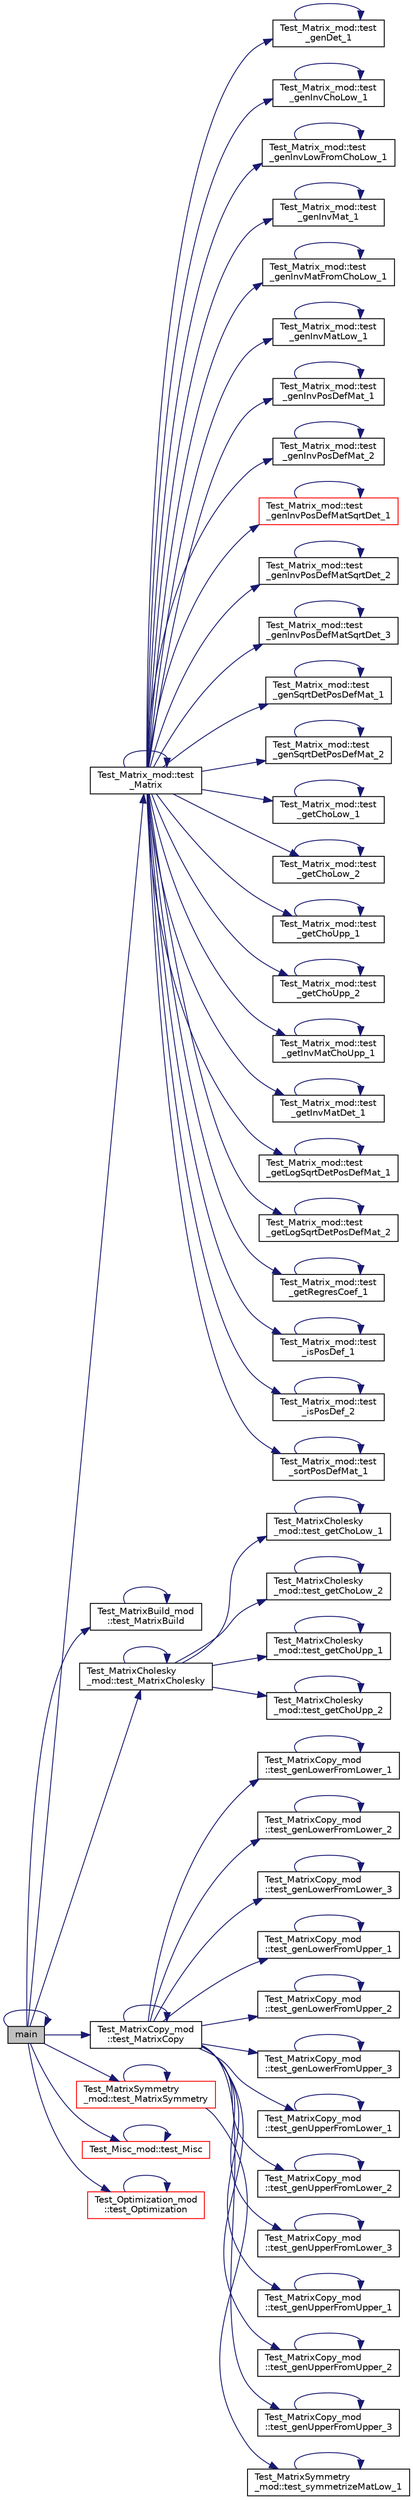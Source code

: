 digraph "main"
{
 // LATEX_PDF_SIZE
  edge [fontname="Helvetica",fontsize="10",labelfontname="Helvetica",labelfontsize="10"];
  node [fontname="Helvetica",fontsize="10",shape=record];
  rankdir="LR";
  Node1 [label="main",height=0.2,width=0.4,color="black", fillcolor="grey75", style="filled", fontcolor="black",tooltip="This is main entry to the tests of the ParaMonte kernel library."];
  Node1 -> Node1 [color="midnightblue",fontsize="10",style="solid",fontname="Helvetica"];
  Node1 -> Node2 [color="midnightblue",fontsize="10",style="solid",fontname="Helvetica"];
  Node2 [label="Test_Matrix_mod::test\l_Matrix",height=0.2,width=0.4,color="black", fillcolor="white", style="filled",URL="$namespaceTest__Matrix__mod.html#a161e4fab14dcb86026d3f0de3fc5658d",tooltip=" "];
  Node2 -> Node3 [color="midnightblue",fontsize="10",style="solid",fontname="Helvetica"];
  Node3 [label="Test_Matrix_mod::test\l_genDet_1",height=0.2,width=0.4,color="black", fillcolor="white", style="filled",URL="$namespaceTest__Matrix__mod.html#ac8452b1dc4af243e9b5a26573eb2d851",tooltip=" "];
  Node3 -> Node3 [color="midnightblue",fontsize="10",style="solid",fontname="Helvetica"];
  Node2 -> Node4 [color="midnightblue",fontsize="10",style="solid",fontname="Helvetica"];
  Node4 [label="Test_Matrix_mod::test\l_genInvChoLow_1",height=0.2,width=0.4,color="black", fillcolor="white", style="filled",URL="$namespaceTest__Matrix__mod.html#ac79825b9300385b126834817448bb01b",tooltip=" "];
  Node4 -> Node4 [color="midnightblue",fontsize="10",style="solid",fontname="Helvetica"];
  Node2 -> Node5 [color="midnightblue",fontsize="10",style="solid",fontname="Helvetica"];
  Node5 [label="Test_Matrix_mod::test\l_genInvLowFromChoLow_1",height=0.2,width=0.4,color="black", fillcolor="white", style="filled",URL="$namespaceTest__Matrix__mod.html#a5b7a9750dcbe94722c2c77a05f4eae28",tooltip=" "];
  Node5 -> Node5 [color="midnightblue",fontsize="10",style="solid",fontname="Helvetica"];
  Node2 -> Node6 [color="midnightblue",fontsize="10",style="solid",fontname="Helvetica"];
  Node6 [label="Test_Matrix_mod::test\l_genInvMat_1",height=0.2,width=0.4,color="black", fillcolor="white", style="filled",URL="$namespaceTest__Matrix__mod.html#ad51f1f5c41a3ca6631a0f5f8dcea191e",tooltip=" "];
  Node6 -> Node6 [color="midnightblue",fontsize="10",style="solid",fontname="Helvetica"];
  Node2 -> Node7 [color="midnightblue",fontsize="10",style="solid",fontname="Helvetica"];
  Node7 [label="Test_Matrix_mod::test\l_genInvMatFromChoLow_1",height=0.2,width=0.4,color="black", fillcolor="white", style="filled",URL="$namespaceTest__Matrix__mod.html#a1e05b3c629e6bc771eea25ccb124243f",tooltip=" "];
  Node7 -> Node7 [color="midnightblue",fontsize="10",style="solid",fontname="Helvetica"];
  Node2 -> Node8 [color="midnightblue",fontsize="10",style="solid",fontname="Helvetica"];
  Node8 [label="Test_Matrix_mod::test\l_genInvMatLow_1",height=0.2,width=0.4,color="black", fillcolor="white", style="filled",URL="$namespaceTest__Matrix__mod.html#ae8508b9b81229d20aff4bf5cf2483826",tooltip=" "];
  Node8 -> Node8 [color="midnightblue",fontsize="10",style="solid",fontname="Helvetica"];
  Node2 -> Node9 [color="midnightblue",fontsize="10",style="solid",fontname="Helvetica"];
  Node9 [label="Test_Matrix_mod::test\l_genInvPosDefMat_1",height=0.2,width=0.4,color="black", fillcolor="white", style="filled",URL="$namespaceTest__Matrix__mod.html#a52050e6d7138fc8e783d442e355fdea1",tooltip=" "];
  Node9 -> Node9 [color="midnightblue",fontsize="10",style="solid",fontname="Helvetica"];
  Node2 -> Node10 [color="midnightblue",fontsize="10",style="solid",fontname="Helvetica"];
  Node10 [label="Test_Matrix_mod::test\l_genInvPosDefMat_2",height=0.2,width=0.4,color="black", fillcolor="white", style="filled",URL="$namespaceTest__Matrix__mod.html#a12c633fc7d3e8189f1b51a9131694547",tooltip="The first element of MatInvMat must be set to a negative value, if the input matrix is non-positive-d..."];
  Node10 -> Node10 [color="midnightblue",fontsize="10",style="solid",fontname="Helvetica"];
  Node2 -> Node11 [color="midnightblue",fontsize="10",style="solid",fontname="Helvetica"];
  Node11 [label="Test_Matrix_mod::test\l_genInvPosDefMatSqrtDet_1",height=0.2,width=0.4,color="red", fillcolor="white", style="filled",URL="$namespaceTest__Matrix__mod.html#a4fe010b4d1d2dc39b92762f57392af62",tooltip=" "];
  Node11 -> Node11 [color="midnightblue",fontsize="10",style="solid",fontname="Helvetica"];
  Node2 -> Node13 [color="midnightblue",fontsize="10",style="solid",fontname="Helvetica"];
  Node13 [label="Test_Matrix_mod::test\l_genInvPosDefMatSqrtDet_2",height=0.2,width=0.4,color="black", fillcolor="white", style="filled",URL="$namespaceTest__Matrix__mod.html#aa278a5d94dd97fcc380e943ba3ff700a",tooltip="The output sqrtDetInvPosDefMat must be set to a negative value, if the input matrix is non-positive-d..."];
  Node13 -> Node13 [color="midnightblue",fontsize="10",style="solid",fontname="Helvetica"];
  Node2 -> Node14 [color="midnightblue",fontsize="10",style="solid",fontname="Helvetica"];
  Node14 [label="Test_Matrix_mod::test\l_genInvPosDefMatSqrtDet_3",height=0.2,width=0.4,color="black", fillcolor="white", style="filled",URL="$namespaceTest__Matrix__mod.html#a858818ddbdb47be00395d2261c108b4b",tooltip="Test with an 1-dimensional input matrix."];
  Node14 -> Node14 [color="midnightblue",fontsize="10",style="solid",fontname="Helvetica"];
  Node2 -> Node15 [color="midnightblue",fontsize="10",style="solid",fontname="Helvetica"];
  Node15 [label="Test_Matrix_mod::test\l_genSqrtDetPosDefMat_1",height=0.2,width=0.4,color="black", fillcolor="white", style="filled",URL="$namespaceTest__Matrix__mod.html#aaa89c9d3a00441aa5a5ed5c41f31229a",tooltip=" "];
  Node15 -> Node15 [color="midnightblue",fontsize="10",style="solid",fontname="Helvetica"];
  Node2 -> Node16 [color="midnightblue",fontsize="10",style="solid",fontname="Helvetica"];
  Node16 [label="Test_Matrix_mod::test\l_genSqrtDetPosDefMat_2",height=0.2,width=0.4,color="black", fillcolor="white", style="filled",URL="$namespaceTest__Matrix__mod.html#a0445bf990057132916b4977fd8389c1e",tooltip="The output sqrtDetPosDefMat must be set to a negative value, if the input matrix is non-positive-defi..."];
  Node16 -> Node16 [color="midnightblue",fontsize="10",style="solid",fontname="Helvetica"];
  Node2 -> Node17 [color="midnightblue",fontsize="10",style="solid",fontname="Helvetica"];
  Node17 [label="Test_Matrix_mod::test\l_getChoLow_1",height=0.2,width=0.4,color="black", fillcolor="white", style="filled",URL="$namespaceTest__Matrix__mod.html#abc9bbcb21d81101231510a58c0d481da",tooltip=" "];
  Node17 -> Node17 [color="midnightblue",fontsize="10",style="solid",fontname="Helvetica"];
  Node2 -> Node18 [color="midnightblue",fontsize="10",style="solid",fontname="Helvetica"];
  Node18 [label="Test_Matrix_mod::test\l_getChoLow_2",height=0.2,width=0.4,color="black", fillcolor="white", style="filled",URL="$namespaceTest__Matrix__mod.html#a42de543a046326ed624adb17e823ca18",tooltip="The first element of ChoDia must be set to a negative value, if the input matrix is non-positive-defi..."];
  Node18 -> Node18 [color="midnightblue",fontsize="10",style="solid",fontname="Helvetica"];
  Node2 -> Node19 [color="midnightblue",fontsize="10",style="solid",fontname="Helvetica"];
  Node19 [label="Test_Matrix_mod::test\l_getChoUpp_1",height=0.2,width=0.4,color="black", fillcolor="white", style="filled",URL="$namespaceTest__Matrix__mod.html#a6176b7508a8f1a884fd95fb3831f5f8d",tooltip=" "];
  Node19 -> Node19 [color="midnightblue",fontsize="10",style="solid",fontname="Helvetica"];
  Node2 -> Node20 [color="midnightblue",fontsize="10",style="solid",fontname="Helvetica"];
  Node20 [label="Test_Matrix_mod::test\l_getChoUpp_2",height=0.2,width=0.4,color="black", fillcolor="white", style="filled",URL="$namespaceTest__Matrix__mod.html#a4fc2dab3f13525bfc9edb75205e7d683",tooltip=" "];
  Node20 -> Node20 [color="midnightblue",fontsize="10",style="solid",fontname="Helvetica"];
  Node2 -> Node21 [color="midnightblue",fontsize="10",style="solid",fontname="Helvetica"];
  Node21 [label="Test_Matrix_mod::test\l_getInvMatChoUpp_1",height=0.2,width=0.4,color="black", fillcolor="white", style="filled",URL="$namespaceTest__Matrix__mod.html#ad02c7799964faf3e385caa8bf63bc555",tooltip=" "];
  Node21 -> Node21 [color="midnightblue",fontsize="10",style="solid",fontname="Helvetica"];
  Node2 -> Node22 [color="midnightblue",fontsize="10",style="solid",fontname="Helvetica"];
  Node22 [label="Test_Matrix_mod::test\l_getInvMatDet_1",height=0.2,width=0.4,color="black", fillcolor="white", style="filled",URL="$namespaceTest__Matrix__mod.html#a0ad1fef4fb83d306de8415e03912fdff",tooltip=" "];
  Node22 -> Node22 [color="midnightblue",fontsize="10",style="solid",fontname="Helvetica"];
  Node2 -> Node23 [color="midnightblue",fontsize="10",style="solid",fontname="Helvetica"];
  Node23 [label="Test_Matrix_mod::test\l_getLogSqrtDetPosDefMat_1",height=0.2,width=0.4,color="black", fillcolor="white", style="filled",URL="$namespaceTest__Matrix__mod.html#a2c3ad286f5597c00c5932bd158dfaa8d",tooltip=" "];
  Node23 -> Node23 [color="midnightblue",fontsize="10",style="solid",fontname="Helvetica"];
  Node2 -> Node24 [color="midnightblue",fontsize="10",style="solid",fontname="Helvetica"];
  Node24 [label="Test_Matrix_mod::test\l_getLogSqrtDetPosDefMat_2",height=0.2,width=0.4,color="black", fillcolor="white", style="filled",URL="$namespaceTest__Matrix__mod.html#a4fc8b52f9df746b3d9c7ce4bd57446da",tooltip=" "];
  Node24 -> Node24 [color="midnightblue",fontsize="10",style="solid",fontname="Helvetica"];
  Node2 -> Node25 [color="midnightblue",fontsize="10",style="solid",fontname="Helvetica"];
  Node25 [label="Test_Matrix_mod::test\l_getRegresCoef_1",height=0.2,width=0.4,color="black", fillcolor="white", style="filled",URL="$namespaceTest__Matrix__mod.html#a57c221d79b9d4f41bd55cb2a9631ca1e",tooltip=" "];
  Node25 -> Node25 [color="midnightblue",fontsize="10",style="solid",fontname="Helvetica"];
  Node2 -> Node26 [color="midnightblue",fontsize="10",style="solid",fontname="Helvetica"];
  Node26 [label="Test_Matrix_mod::test\l_isPosDef_1",height=0.2,width=0.4,color="black", fillcolor="white", style="filled",URL="$namespaceTest__Matrix__mod.html#a9e2b8ea2c9f4e750f756fbd12dcf5d1f",tooltip=" "];
  Node26 -> Node26 [color="midnightblue",fontsize="10",style="solid",fontname="Helvetica"];
  Node2 -> Node27 [color="midnightblue",fontsize="10",style="solid",fontname="Helvetica"];
  Node27 [label="Test_Matrix_mod::test\l_isPosDef_2",height=0.2,width=0.4,color="black", fillcolor="white", style="filled",URL="$namespaceTest__Matrix__mod.html#a054ef6cfca969de248debc9d58b09804",tooltip=" "];
  Node27 -> Node27 [color="midnightblue",fontsize="10",style="solid",fontname="Helvetica"];
  Node2 -> Node2 [color="midnightblue",fontsize="10",style="solid",fontname="Helvetica"];
  Node2 -> Node28 [color="midnightblue",fontsize="10",style="solid",fontname="Helvetica"];
  Node28 [label="Test_Matrix_mod::test\l_sortPosDefMat_1",height=0.2,width=0.4,color="black", fillcolor="white", style="filled",URL="$namespaceTest__Matrix__mod.html#a30a06148d63f315596f7dcfe6ef16b80",tooltip=" "];
  Node28 -> Node28 [color="midnightblue",fontsize="10",style="solid",fontname="Helvetica"];
  Node1 -> Node29 [color="midnightblue",fontsize="10",style="solid",fontname="Helvetica"];
  Node29 [label="Test_MatrixBuild_mod\l::test_MatrixBuild",height=0.2,width=0.4,color="black", fillcolor="white", style="filled",URL="$namespaceTest__MatrixBuild__mod.html#af198d12e22f417864f4643ee96dc7e6d",tooltip=" "];
  Node29 -> Node29 [color="midnightblue",fontsize="10",style="solid",fontname="Helvetica"];
  Node1 -> Node30 [color="midnightblue",fontsize="10",style="solid",fontname="Helvetica"];
  Node30 [label="Test_MatrixCholesky\l_mod::test_MatrixCholesky",height=0.2,width=0.4,color="black", fillcolor="white", style="filled",URL="$namespaceTest__MatrixCholesky__mod.html#a0572c9bc9f75ddf2079e4fc9f91165ff",tooltip=" "];
  Node30 -> Node31 [color="midnightblue",fontsize="10",style="solid",fontname="Helvetica"];
  Node31 [label="Test_MatrixCholesky\l_mod::test_getChoLow_1",height=0.2,width=0.4,color="black", fillcolor="white", style="filled",URL="$namespaceTest__MatrixCholesky__mod.html#aeb2646566d75bba8faedfb95e5921ea6",tooltip=" "];
  Node31 -> Node31 [color="midnightblue",fontsize="10",style="solid",fontname="Helvetica"];
  Node30 -> Node32 [color="midnightblue",fontsize="10",style="solid",fontname="Helvetica"];
  Node32 [label="Test_MatrixCholesky\l_mod::test_getChoLow_2",height=0.2,width=0.4,color="black", fillcolor="white", style="filled",URL="$namespaceTest__MatrixCholesky__mod.html#ab1f54ff9fbce4021da333862b91f70f6",tooltip="The first element of ChoDia must be set to a negative value, if the input matrix is non-positive-defi..."];
  Node32 -> Node32 [color="midnightblue",fontsize="10",style="solid",fontname="Helvetica"];
  Node30 -> Node33 [color="midnightblue",fontsize="10",style="solid",fontname="Helvetica"];
  Node33 [label="Test_MatrixCholesky\l_mod::test_getChoUpp_1",height=0.2,width=0.4,color="black", fillcolor="white", style="filled",URL="$namespaceTest__MatrixCholesky__mod.html#a6f0bf6b9e6a7262e391b08fe54b5617b",tooltip=" "];
  Node33 -> Node33 [color="midnightblue",fontsize="10",style="solid",fontname="Helvetica"];
  Node30 -> Node34 [color="midnightblue",fontsize="10",style="solid",fontname="Helvetica"];
  Node34 [label="Test_MatrixCholesky\l_mod::test_getChoUpp_2",height=0.2,width=0.4,color="black", fillcolor="white", style="filled",URL="$namespaceTest__MatrixCholesky__mod.html#a5a95e4548a319766c07e686943a15b90",tooltip=" "];
  Node34 -> Node34 [color="midnightblue",fontsize="10",style="solid",fontname="Helvetica"];
  Node30 -> Node30 [color="midnightblue",fontsize="10",style="solid",fontname="Helvetica"];
  Node1 -> Node35 [color="midnightblue",fontsize="10",style="solid",fontname="Helvetica"];
  Node35 [label="Test_MatrixCopy_mod\l::test_MatrixCopy",height=0.2,width=0.4,color="black", fillcolor="white", style="filled",URL="$namespaceTest__MatrixCopy__mod.html#a400f4c2cb97bdd6100732401db3417db",tooltip=" "];
  Node35 -> Node36 [color="midnightblue",fontsize="10",style="solid",fontname="Helvetica"];
  Node36 [label="Test_MatrixCopy_mod\l::test_genLowerFromLower_1",height=0.2,width=0.4,color="black", fillcolor="white", style="filled",URL="$namespaceTest__MatrixCopy__mod.html#ab15e348fa569c246727e6a0cd2f605b4",tooltip="Test the accuracy of MatrixCopy_mod::genLowerFromLower() without the input optional value diagEnabled..."];
  Node36 -> Node36 [color="midnightblue",fontsize="10",style="solid",fontname="Helvetica"];
  Node35 -> Node37 [color="midnightblue",fontsize="10",style="solid",fontname="Helvetica"];
  Node37 [label="Test_MatrixCopy_mod\l::test_genLowerFromLower_2",height=0.2,width=0.4,color="black", fillcolor="white", style="filled",URL="$namespaceTest__MatrixCopy__mod.html#a954f3fa773142db4ffeb3351290c71ae",tooltip="Test the accuracy of MatrixCopy_mod::genLowerFromLower() with the input optional value diagEnabled = ..."];
  Node37 -> Node37 [color="midnightblue",fontsize="10",style="solid",fontname="Helvetica"];
  Node35 -> Node38 [color="midnightblue",fontsize="10",style="solid",fontname="Helvetica"];
  Node38 [label="Test_MatrixCopy_mod\l::test_genLowerFromLower_3",height=0.2,width=0.4,color="black", fillcolor="white", style="filled",URL="$namespaceTest__MatrixCopy__mod.html#aefbee50dab7f6b9d0d045fcb6f456f1b",tooltip="Test the accuracy of MatrixCopy_mod::genLowerFromLower() with the input optional value diagEnabled = ..."];
  Node38 -> Node38 [color="midnightblue",fontsize="10",style="solid",fontname="Helvetica"];
  Node35 -> Node39 [color="midnightblue",fontsize="10",style="solid",fontname="Helvetica"];
  Node39 [label="Test_MatrixCopy_mod\l::test_genLowerFromUpper_1",height=0.2,width=0.4,color="black", fillcolor="white", style="filled",URL="$namespaceTest__MatrixCopy__mod.html#af298eb00668136067db390e82baacd38",tooltip="Test the accuracy of MatrixCopy_mod::genLowerFromUpper() without the input optional value diagEnabled..."];
  Node39 -> Node39 [color="midnightblue",fontsize="10",style="solid",fontname="Helvetica"];
  Node35 -> Node40 [color="midnightblue",fontsize="10",style="solid",fontname="Helvetica"];
  Node40 [label="Test_MatrixCopy_mod\l::test_genLowerFromUpper_2",height=0.2,width=0.4,color="black", fillcolor="white", style="filled",URL="$namespaceTest__MatrixCopy__mod.html#a44936be4b1c5a4d344d216da76181346",tooltip="Test the accuracy of MatrixCopy_mod::genLowerFromUpper() with the input optional value diagEnabled = ..."];
  Node40 -> Node40 [color="midnightblue",fontsize="10",style="solid",fontname="Helvetica"];
  Node35 -> Node41 [color="midnightblue",fontsize="10",style="solid",fontname="Helvetica"];
  Node41 [label="Test_MatrixCopy_mod\l::test_genLowerFromUpper_3",height=0.2,width=0.4,color="black", fillcolor="white", style="filled",URL="$namespaceTest__MatrixCopy__mod.html#a75d029a47e80969d867dd044674fb4d5",tooltip="Test the accuracy of MatrixCopy_mod::genLowerFromUpper() with the input optional value diagEnabled = ..."];
  Node41 -> Node41 [color="midnightblue",fontsize="10",style="solid",fontname="Helvetica"];
  Node35 -> Node42 [color="midnightblue",fontsize="10",style="solid",fontname="Helvetica"];
  Node42 [label="Test_MatrixCopy_mod\l::test_genUpperFromLower_1",height=0.2,width=0.4,color="black", fillcolor="white", style="filled",URL="$namespaceTest__MatrixCopy__mod.html#a29cdcc5303b8cbe4d78f87e5dfaa6227",tooltip="Test the accuracy of MatrixCopy_mod::genUpperFromLower() without the input optional value diagEnabled..."];
  Node42 -> Node42 [color="midnightblue",fontsize="10",style="solid",fontname="Helvetica"];
  Node35 -> Node43 [color="midnightblue",fontsize="10",style="solid",fontname="Helvetica"];
  Node43 [label="Test_MatrixCopy_mod\l::test_genUpperFromLower_2",height=0.2,width=0.4,color="black", fillcolor="white", style="filled",URL="$namespaceTest__MatrixCopy__mod.html#a4960ce70340fa774b2574f80e6fbc9c3",tooltip="Test the accuracy of MatrixCopy_mod::genUpperFromLower() with the input optional value diagEnabled = ..."];
  Node43 -> Node43 [color="midnightblue",fontsize="10",style="solid",fontname="Helvetica"];
  Node35 -> Node44 [color="midnightblue",fontsize="10",style="solid",fontname="Helvetica"];
  Node44 [label="Test_MatrixCopy_mod\l::test_genUpperFromLower_3",height=0.2,width=0.4,color="black", fillcolor="white", style="filled",URL="$namespaceTest__MatrixCopy__mod.html#a6bc71abe377504d32887fb94772bfe70",tooltip="Test the accuracy of MatrixCopy_mod::genUpperFromLower() with the input optional value diagEnabled = ..."];
  Node44 -> Node44 [color="midnightblue",fontsize="10",style="solid",fontname="Helvetica"];
  Node35 -> Node45 [color="midnightblue",fontsize="10",style="solid",fontname="Helvetica"];
  Node45 [label="Test_MatrixCopy_mod\l::test_genUpperFromUpper_1",height=0.2,width=0.4,color="black", fillcolor="white", style="filled",URL="$namespaceTest__MatrixCopy__mod.html#a6e99f19d2d2197af829a861d6a3ed4bd",tooltip="Test the accuracy of MatrixCopy_mod::genUpperFromUpper() without the input optional value diagEnabled..."];
  Node45 -> Node45 [color="midnightblue",fontsize="10",style="solid",fontname="Helvetica"];
  Node35 -> Node46 [color="midnightblue",fontsize="10",style="solid",fontname="Helvetica"];
  Node46 [label="Test_MatrixCopy_mod\l::test_genUpperFromUpper_2",height=0.2,width=0.4,color="black", fillcolor="white", style="filled",URL="$namespaceTest__MatrixCopy__mod.html#a8c73663accbd35b7b10d9a33b51261cf",tooltip="Test the accuracy of MatrixCopy_mod::genUpperFromUpper() with the input optional value diagEnabled = ..."];
  Node46 -> Node46 [color="midnightblue",fontsize="10",style="solid",fontname="Helvetica"];
  Node35 -> Node47 [color="midnightblue",fontsize="10",style="solid",fontname="Helvetica"];
  Node47 [label="Test_MatrixCopy_mod\l::test_genUpperFromUpper_3",height=0.2,width=0.4,color="black", fillcolor="white", style="filled",URL="$namespaceTest__MatrixCopy__mod.html#aceb73b9c169595d73435682b55bdf90f",tooltip="Test the accuracy of MatrixCopy_mod::genUpperFromUpper() with the input optional value diagEnabled = ..."];
  Node47 -> Node47 [color="midnightblue",fontsize="10",style="solid",fontname="Helvetica"];
  Node35 -> Node35 [color="midnightblue",fontsize="10",style="solid",fontname="Helvetica"];
  Node1 -> Node48 [color="midnightblue",fontsize="10",style="solid",fontname="Helvetica"];
  Node48 [label="Test_MatrixSymmetry\l_mod::test_MatrixSymmetry",height=0.2,width=0.4,color="red", fillcolor="white", style="filled",URL="$namespaceTest__MatrixSymmetry__mod.html#a3764a15356864315db76b3db94027617",tooltip=" "];
  Node48 -> Node48 [color="midnightblue",fontsize="10",style="solid",fontname="Helvetica"];
  Node48 -> Node49 [color="midnightblue",fontsize="10",style="solid",fontname="Helvetica"];
  Node49 [label="Test_MatrixSymmetry\l_mod::test_symmetrizeMatLow_1",height=0.2,width=0.4,color="black", fillcolor="white", style="filled",URL="$namespaceTest__MatrixSymmetry__mod.html#adbee6f347cd36ff73bcae2fe65f0b8f2",tooltip=" "];
  Node49 -> Node49 [color="midnightblue",fontsize="10",style="solid",fontname="Helvetica"];
  Node1 -> Node53 [color="midnightblue",fontsize="10",style="solid",fontname="Helvetica"];
  Node53 [label="Test_Misc_mod::test_Misc",height=0.2,width=0.4,color="red", fillcolor="white", style="filled",URL="$namespaceTest__Misc__mod.html#a58a11a8e155b05adeab32c83d29ab3fc",tooltip=" "];
  Node53 -> Node53 [color="midnightblue",fontsize="10",style="solid",fontname="Helvetica"];
  Node1 -> Node80 [color="midnightblue",fontsize="10",style="solid",fontname="Helvetica"];
  Node80 [label="Test_Optimization_mod\l::test_Optimization",height=0.2,width=0.4,color="red", fillcolor="white", style="filled",URL="$namespaceTest__Optimization__mod.html#a01b9accde99593f91bd3c2db2903ddb7",tooltip=" "];
  Node80 -> Node80 [color="midnightblue",fontsize="10",style="solid",fontname="Helvetica"];
}
